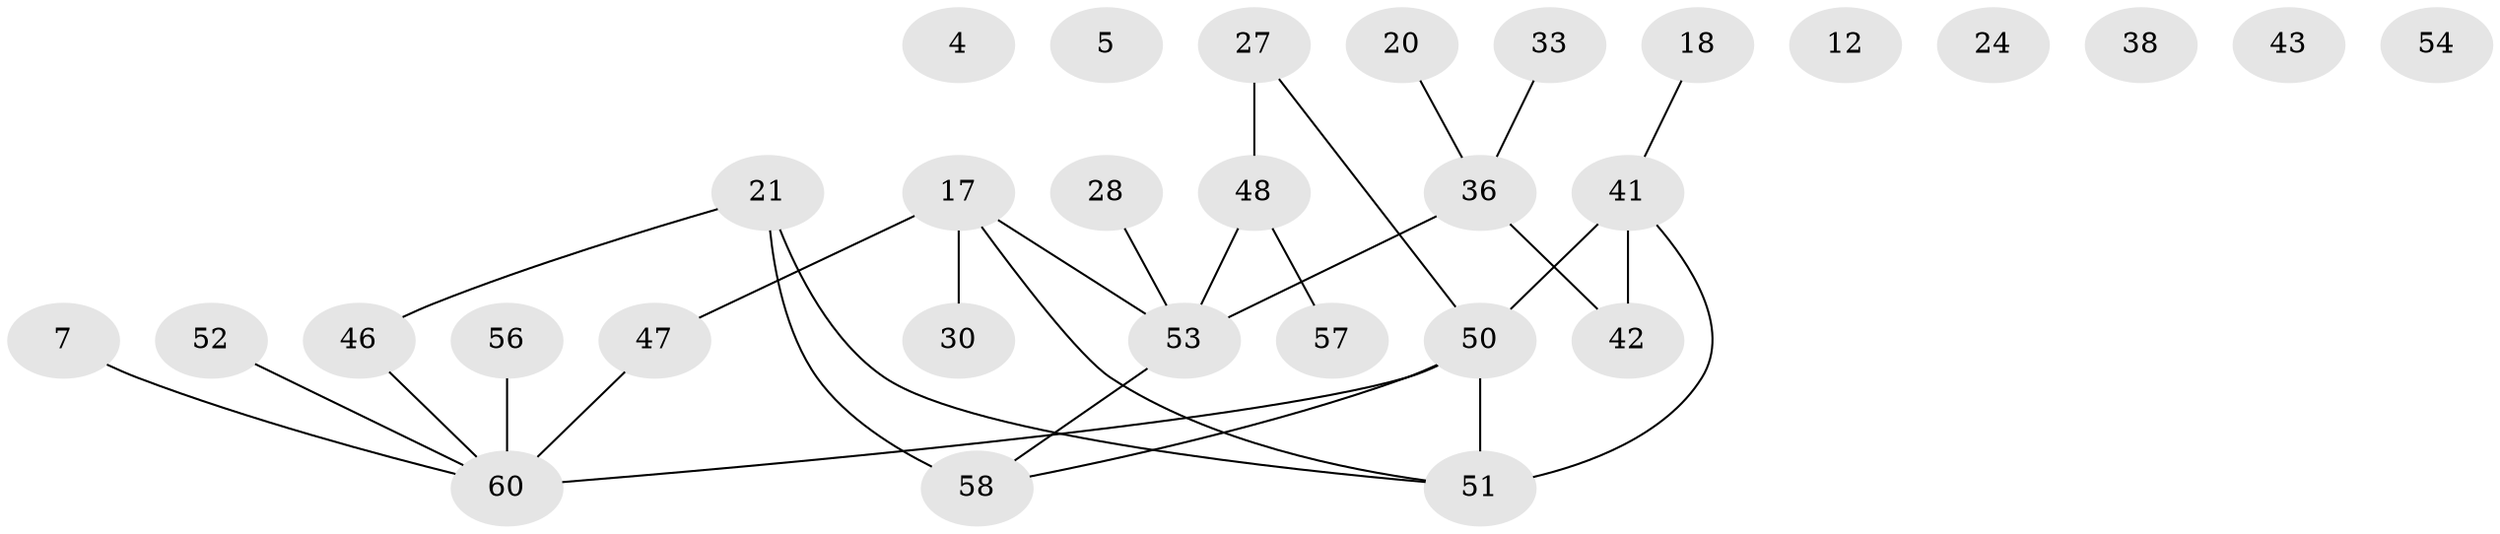 // original degree distribution, {4: 0.16666666666666666, 3: 0.21666666666666667, 0: 0.08333333333333333, 1: 0.25, 5: 0.06666666666666667, 2: 0.21666666666666667}
// Generated by graph-tools (version 1.1) at 2025/44/03/04/25 21:44:04]
// undirected, 30 vertices, 29 edges
graph export_dot {
graph [start="1"]
  node [color=gray90,style=filled];
  4;
  5;
  7;
  12;
  17;
  18;
  20;
  21;
  24;
  27;
  28 [super="+23"];
  30;
  33;
  36 [super="+32+19"];
  38 [super="+35"];
  41 [super="+1"];
  42;
  43;
  46 [super="+37"];
  47;
  48;
  50 [super="+49"];
  51 [super="+25"];
  52;
  53 [super="+22"];
  54 [super="+34+39"];
  56 [super="+31"];
  57;
  58 [super="+8+45"];
  60 [super="+55+40+59"];
  7 -- 60;
  17 -- 30;
  17 -- 47;
  17 -- 51;
  17 -- 53 [weight=2];
  18 -- 41;
  20 -- 36;
  21 -- 46;
  21 -- 58 [weight=2];
  21 -- 51;
  27 -- 48;
  27 -- 50;
  28 -- 53;
  33 -- 36;
  36 -- 42;
  36 -- 53 [weight=2];
  41 -- 50 [weight=2];
  41 -- 51;
  41 -- 42;
  46 -- 60;
  47 -- 60;
  48 -- 53 [weight=2];
  48 -- 57;
  50 -- 60 [weight=3];
  50 -- 51 [weight=2];
  50 -- 58;
  52 -- 60;
  53 -- 58;
  56 -- 60 [weight=4];
}

